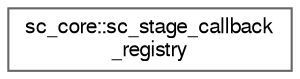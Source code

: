 digraph "Graphical Class Hierarchy"
{
 // LATEX_PDF_SIZE
  bgcolor="transparent";
  edge [fontname=FreeSans,fontsize=10,labelfontname=FreeSans,labelfontsize=10];
  node [fontname=FreeSans,fontsize=10,shape=box,height=0.2,width=0.4];
  rankdir="LR";
  Node0 [id="Node000000",label="sc_core::sc_stage_callback\l_registry",height=0.2,width=0.4,color="grey40", fillcolor="white", style="filled",URL="$a02229.html",tooltip=" "];
}
